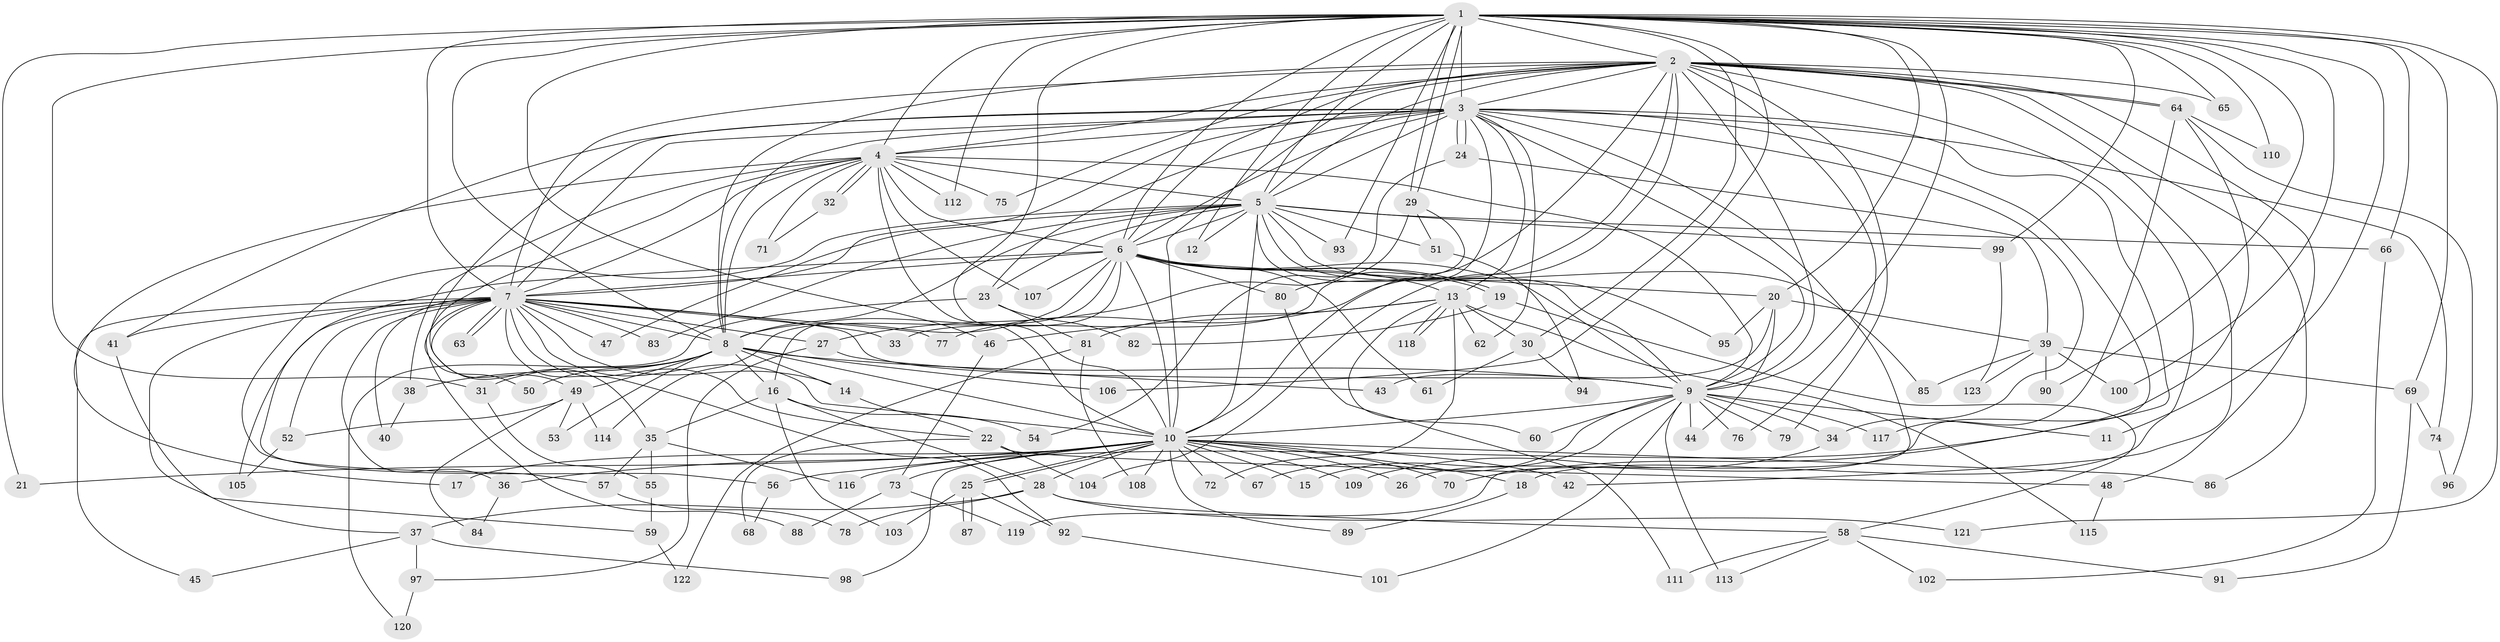 // coarse degree distribution, {17: 0.027777777777777776, 15: 0.027777777777777776, 12: 0.027777777777777776, 11: 0.027777777777777776, 26: 0.027777777777777776, 14: 0.027777777777777776, 2: 0.3888888888888889, 1: 0.08333333333333333, 7: 0.027777777777777776, 5: 0.08333333333333333, 4: 0.08333333333333333, 6: 0.05555555555555555, 3: 0.1111111111111111}
// Generated by graph-tools (version 1.1) at 2025/17/03/04/25 18:17:51]
// undirected, 123 vertices, 271 edges
graph export_dot {
graph [start="1"]
  node [color=gray90,style=filled];
  1;
  2;
  3;
  4;
  5;
  6;
  7;
  8;
  9;
  10;
  11;
  12;
  13;
  14;
  15;
  16;
  17;
  18;
  19;
  20;
  21;
  22;
  23;
  24;
  25;
  26;
  27;
  28;
  29;
  30;
  31;
  32;
  33;
  34;
  35;
  36;
  37;
  38;
  39;
  40;
  41;
  42;
  43;
  44;
  45;
  46;
  47;
  48;
  49;
  50;
  51;
  52;
  53;
  54;
  55;
  56;
  57;
  58;
  59;
  60;
  61;
  62;
  63;
  64;
  65;
  66;
  67;
  68;
  69;
  70;
  71;
  72;
  73;
  74;
  75;
  76;
  77;
  78;
  79;
  80;
  81;
  82;
  83;
  84;
  85;
  86;
  87;
  88;
  89;
  90;
  91;
  92;
  93;
  94;
  95;
  96;
  97;
  98;
  99;
  100;
  101;
  102;
  103;
  104;
  105;
  106;
  107;
  108;
  109;
  110;
  111;
  112;
  113;
  114;
  115;
  116;
  117;
  118;
  119;
  120;
  121;
  122;
  123;
  1 -- 2;
  1 -- 3;
  1 -- 4;
  1 -- 5;
  1 -- 6;
  1 -- 7;
  1 -- 8;
  1 -- 9;
  1 -- 10;
  1 -- 11;
  1 -- 12;
  1 -- 20;
  1 -- 21;
  1 -- 29;
  1 -- 29;
  1 -- 30;
  1 -- 31;
  1 -- 46;
  1 -- 65;
  1 -- 66;
  1 -- 69;
  1 -- 90;
  1 -- 93;
  1 -- 99;
  1 -- 100;
  1 -- 106;
  1 -- 110;
  1 -- 112;
  1 -- 121;
  2 -- 3;
  2 -- 4;
  2 -- 5;
  2 -- 6;
  2 -- 7;
  2 -- 8;
  2 -- 9;
  2 -- 10;
  2 -- 18;
  2 -- 33;
  2 -- 42;
  2 -- 48;
  2 -- 64;
  2 -- 64;
  2 -- 65;
  2 -- 75;
  2 -- 76;
  2 -- 77;
  2 -- 79;
  2 -- 86;
  2 -- 104;
  3 -- 4;
  3 -- 5;
  3 -- 6;
  3 -- 7;
  3 -- 8;
  3 -- 9;
  3 -- 10;
  3 -- 13;
  3 -- 23;
  3 -- 24;
  3 -- 24;
  3 -- 26;
  3 -- 34;
  3 -- 35;
  3 -- 41;
  3 -- 47;
  3 -- 62;
  3 -- 70;
  3 -- 74;
  3 -- 119;
  4 -- 5;
  4 -- 6;
  4 -- 7;
  4 -- 8;
  4 -- 9;
  4 -- 10;
  4 -- 17;
  4 -- 32;
  4 -- 32;
  4 -- 38;
  4 -- 50;
  4 -- 71;
  4 -- 75;
  4 -- 107;
  4 -- 112;
  5 -- 6;
  5 -- 7;
  5 -- 8;
  5 -- 9;
  5 -- 10;
  5 -- 12;
  5 -- 23;
  5 -- 51;
  5 -- 57;
  5 -- 66;
  5 -- 83;
  5 -- 85;
  5 -- 93;
  5 -- 95;
  5 -- 99;
  6 -- 7;
  6 -- 8;
  6 -- 9;
  6 -- 10;
  6 -- 13;
  6 -- 16;
  6 -- 19;
  6 -- 19;
  6 -- 20;
  6 -- 56;
  6 -- 61;
  6 -- 80;
  6 -- 107;
  6 -- 114;
  7 -- 8;
  7 -- 9;
  7 -- 10;
  7 -- 14;
  7 -- 22;
  7 -- 27;
  7 -- 33;
  7 -- 36;
  7 -- 37;
  7 -- 40;
  7 -- 41;
  7 -- 45;
  7 -- 47;
  7 -- 49;
  7 -- 52;
  7 -- 63;
  7 -- 63;
  7 -- 77;
  7 -- 83;
  7 -- 88;
  7 -- 92;
  7 -- 105;
  8 -- 9;
  8 -- 10;
  8 -- 14;
  8 -- 16;
  8 -- 31;
  8 -- 38;
  8 -- 49;
  8 -- 50;
  8 -- 53;
  8 -- 106;
  9 -- 10;
  9 -- 11;
  9 -- 15;
  9 -- 34;
  9 -- 44;
  9 -- 60;
  9 -- 67;
  9 -- 76;
  9 -- 79;
  9 -- 101;
  9 -- 113;
  9 -- 117;
  10 -- 15;
  10 -- 17;
  10 -- 18;
  10 -- 21;
  10 -- 25;
  10 -- 25;
  10 -- 26;
  10 -- 28;
  10 -- 36;
  10 -- 42;
  10 -- 56;
  10 -- 67;
  10 -- 70;
  10 -- 72;
  10 -- 73;
  10 -- 86;
  10 -- 89;
  10 -- 98;
  10 -- 108;
  10 -- 109;
  13 -- 30;
  13 -- 46;
  13 -- 60;
  13 -- 62;
  13 -- 72;
  13 -- 81;
  13 -- 115;
  13 -- 118;
  13 -- 118;
  14 -- 22;
  16 -- 28;
  16 -- 35;
  16 -- 54;
  16 -- 103;
  18 -- 89;
  19 -- 58;
  19 -- 82;
  20 -- 39;
  20 -- 43;
  20 -- 44;
  20 -- 95;
  22 -- 48;
  22 -- 68;
  22 -- 104;
  23 -- 81;
  23 -- 82;
  23 -- 120;
  24 -- 27;
  24 -- 39;
  25 -- 87;
  25 -- 87;
  25 -- 92;
  25 -- 103;
  27 -- 43;
  27 -- 97;
  28 -- 37;
  28 -- 58;
  28 -- 78;
  28 -- 121;
  29 -- 51;
  29 -- 54;
  29 -- 80;
  30 -- 61;
  30 -- 94;
  31 -- 55;
  32 -- 71;
  34 -- 109;
  35 -- 55;
  35 -- 57;
  35 -- 116;
  36 -- 84;
  37 -- 45;
  37 -- 97;
  37 -- 98;
  38 -- 40;
  39 -- 69;
  39 -- 85;
  39 -- 90;
  39 -- 100;
  39 -- 123;
  41 -- 59;
  46 -- 73;
  48 -- 115;
  49 -- 52;
  49 -- 53;
  49 -- 84;
  49 -- 114;
  51 -- 94;
  52 -- 105;
  55 -- 59;
  56 -- 68;
  57 -- 78;
  58 -- 91;
  58 -- 102;
  58 -- 111;
  58 -- 113;
  59 -- 122;
  64 -- 96;
  64 -- 110;
  64 -- 116;
  64 -- 117;
  66 -- 102;
  69 -- 74;
  69 -- 91;
  73 -- 88;
  73 -- 119;
  74 -- 96;
  80 -- 111;
  81 -- 108;
  81 -- 122;
  92 -- 101;
  97 -- 120;
  99 -- 123;
}
